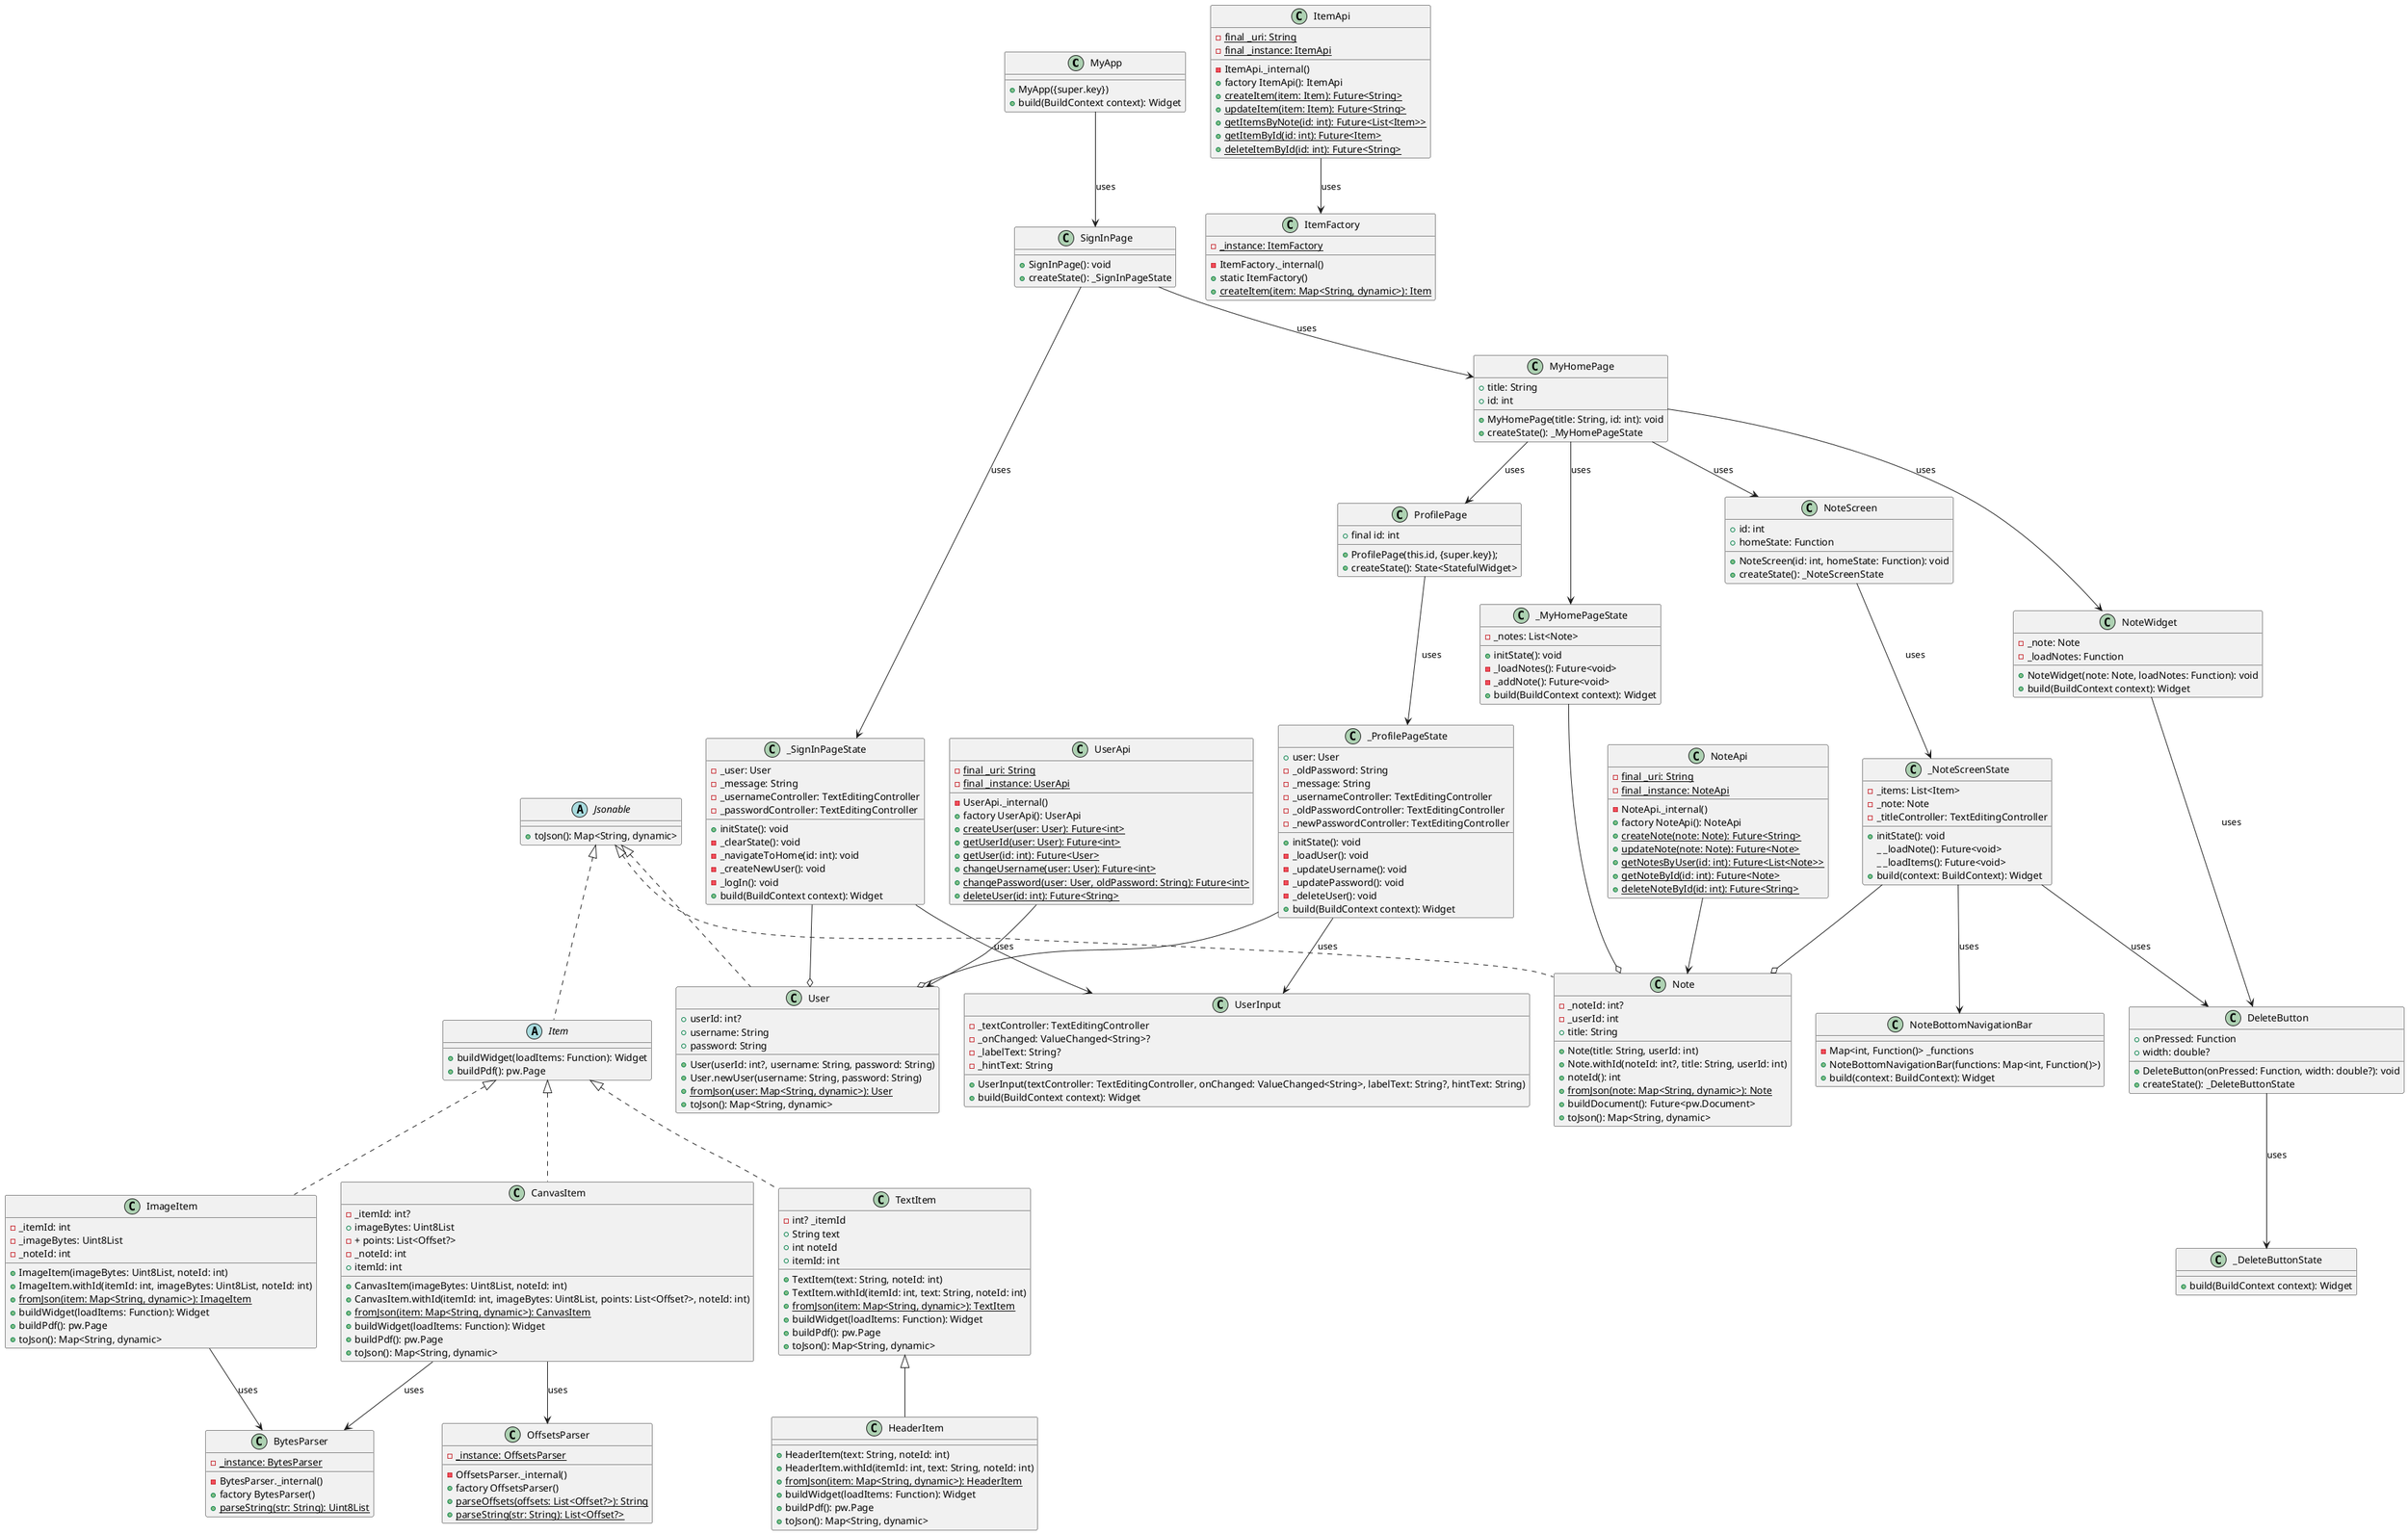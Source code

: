 @startuml

class MyApp {
    + MyApp({super.key})
    + build(BuildContext context): Widget
}

class ItemApi {
    - {static} final _uri: String
    - ItemApi._internal()
    - {static} final _instance: ItemApi
    + factory ItemApi(): ItemApi
    + {static} createItem(item: Item): Future<String>
    + {static} updateItem(item: Item): Future<String>
    + {static} getItemsByNote(id: int): Future<List<Item>>
    + {static} getItemById(id: int): Future<Item>
    + {static} deleteItemById(id: int): Future<String>
}

class NoteApi {
    - {static} final _uri: String
    - NoteApi._internal()
    - {static} final _instance: NoteApi
    + factory NoteApi(): NoteApi
    + {static} createNote(note: Note): Future<String>
    + {static} updateNote(note: Note): Future<Note>
    + {static} getNotesByUser(id: int): Future<List<Note>>
    + {static} getNoteById(id: int): Future<Note>
    + {static} deleteNoteById(id: int): Future<String>
}

class UserApi {
    - {static} final _uri: String
    - UserApi._internal()
    - {static} final _instance: UserApi
    + factory UserApi(): UserApi
    + {static} createUser(user: User): Future<int>
    + {static} getUserId(user: User): Future<int>
    + {static} getUser(id: int): Future<User>
    + {static} changeUsername(user: User): Future<int>
    + {static} changePassword(user: User, oldPassword: String): Future<int>
    + {static} deleteUser(id: int): Future<String>
}

class BytesParser {
  - {static} _instance: BytesParser
  - BytesParser._internal()
  + factory BytesParser()
  + {static} parseString(str: String): Uint8List
}

class ItemFactory {
  - {static} _instance: ItemFactory
  - ItemFactory._internal()
  + static ItemFactory()
  + {static} createItem(item: Map<String, dynamic>): Item
}


class OffsetsParser {
  - {static} _instance: OffsetsParser
  - OffsetsParser._internal()
  + factory OffsetsParser()
  + {static} parseOffsets(offsets: List<Offset?>): String
  + {static} parseString(str: String): List<Offset?>
}


abstract class Jsonable {
    + toJson(): Map<String, dynamic>
}

class User implements Jsonable {
    + userId: int?
    + username: String
    + password: String
    + User(userId: int?, username: String, password: String)
    + User.newUser(username: String, password: String)
    + {static} fromJson(user: Map<String, dynamic>): User
    + toJson(): Map<String, dynamic>
}

class Note implements Jsonable {
    - _noteId: int?
    - _userId: int
    + title: String
    + Note(title: String, userId: int)
    + Note.withId(noteId: int?, title: String, userId: int)
    + noteId(): int
    + {static} fromJson(note: Map<String, dynamic>): Note
    + buildDocument(): Future<pw.Document>
    + toJson(): Map<String, dynamic>
}

abstract class Item implements Jsonable {
    + buildWidget(loadItems: Function): Widget
    + buildPdf(): pw.Page
}

class TextItem implements Item {
    - int? _itemId
    + String text
    + int noteId
    + TextItem(text: String, noteId: int)
    + TextItem.withId(itemId: int, text: String, noteId: int)
    + itemId: int
    + {static} fromJson(item: Map<String, dynamic>): TextItem
    + buildWidget(loadItems: Function): Widget
    + buildPdf(): pw.Page
    + toJson(): Map<String, dynamic>
}

class HeaderItem extends TextItem {
    + HeaderItem(text: String, noteId: int)
    + HeaderItem.withId(itemId: int, text: String, noteId: int)
    + {static} fromJson(item: Map<String, dynamic>): HeaderItem
    + buildWidget(loadItems: Function): Widget
    + buildPdf(): pw.Page
    + toJson(): Map<String, dynamic>
}

class ImageItem implements Item {
    - _itemId: int
    - _imageBytes: Uint8List
    - _noteId: int
    + ImageItem(imageBytes: Uint8List, noteId: int)
    + ImageItem.withId(itemId: int, imageBytes: Uint8List, noteId: int)
    + {static} fromJson(item: Map<String, dynamic>): ImageItem
    + buildWidget(loadItems: Function): Widget
    + buildPdf(): pw.Page
    + toJson(): Map<String, dynamic>
}

class CanvasItem implements Item {
  - _itemId: int?
  + imageBytes: Uint8List
  -+ points: List<Offset?>
  - _noteId: int
  + CanvasItem(imageBytes: Uint8List, noteId: int)
  + CanvasItem.withId(itemId: int, imageBytes: Uint8List, points: List<Offset?>, noteId: int)
  + {static} fromJson(item: Map<String, dynamic>): CanvasItem
  + itemId: int
  + buildWidget(loadItems: Function): Widget
  + buildPdf(): pw.Page
  + toJson(): Map<String, dynamic>
}

class ProfilePage {
    + final id: int
    + ProfilePage(this.id, {super.key});
    + createState(): State<StatefulWidget>
}

class _ProfilePageState {
    + user: User
    - _oldPassword: String
    - _message: String
    - _usernameController: TextEditingController
    - _oldPasswordController: TextEditingController
    - _newPasswordController: TextEditingController
    + initState(): void
    - _loadUser(): void
    - _updateUsername(): void
    - _updatePassword(): void
    - _deleteUser(): void
    + build(BuildContext context): Widget
}

class SignInPage {
    + SignInPage(): void
    + createState(): _SignInPageState
}

class _SignInPageState {
    - _user: User
    - _message: String
    - _usernameController: TextEditingController
    - _passwordController: TextEditingController
    + initState(): void
    - _clearState(): void
    - _navigateToHome(id: int): void
    - _createNewUser(): void
    - _logIn(): void
    + build(BuildContext context): Widget
}

class UserInput {
    - _textController: TextEditingController
    - _onChanged: ValueChanged<String>?
    - _labelText: String?
    - _hintText: String
    + UserInput(textController: TextEditingController, onChanged: ValueChanged<String>, labelText: String?, hintText: String)
    + build(BuildContext context): Widget
}

class MyHomePage {
    + title: String
    + id: int
    + MyHomePage(title: String, id: int): void
    + createState(): _MyHomePageState
}

class _MyHomePageState {
    - _notes: List<Note>
    + initState(): void
    - _loadNotes(): Future<void>
    - _addNote(): Future<void>
    + build(BuildContext context): Widget
}

class DeleteButton {
    + onPressed: Function
    + width: double?
    + DeleteButton(onPressed: Function, width: double?): void
    + createState(): _DeleteButtonState
}

class _DeleteButtonState {
    + build(BuildContext context): Widget
}

class NoteWidget {
    - _note: Note
    - _loadNotes: Function
    + NoteWidget(note: Note, loadNotes: Function): void
    + build(BuildContext context): Widget
}

class NoteScreen {
    + id: int
    + homeState: Function
    + NoteScreen(id: int, homeState: Function): void
    + createState(): _NoteScreenState
}

class _NoteScreenState {
    - _items: List<Item>
    - _note: Note
    - _titleController: TextEditingController
    + initState(): void
    _ _loadNote(): Future<void>
    _ _loadItems(): Future<void>
    + build(context: BuildContext): Widget
}

class NoteBottomNavigationBar {
  - Map<int, Function()> _functions
  + NoteBottomNavigationBar(functions: Map<int, Function()>)
  + build(context: BuildContext): Widget
}

MyApp --> SignInPage :uses
ItemApi --> ItemFactory :uses
CanvasItem --> OffsetsParser :uses
CanvasItem --> BytesParser :uses
ImageItem --> BytesParser :uses
SignInPage --> _SignInPageState :uses
ProfilePage --> _ProfilePageState :uses
_SignInPageState --> UserInput :uses
_ProfilePageState --> UserInput :uses
MyHomePage --> _MyHomePageState :uses
SignInPage --> MyHomePage :uses
MyHomePage --> ProfilePage :uses
MyHomePage --> NoteWidget :uses
MyHomePage --> NoteScreen :uses
NoteWidget --> DeleteButton :uses
NoteScreen --> _NoteScreenState :uses
DeleteButton --> _DeleteButtonState :uses
_NoteScreenState --> NoteBottomNavigationBar :uses
_NoteScreenState --> DeleteButton :uses
_SignInPageState --o User
_ProfilePageState --o User
UserApi --> User
NoteApi --> Note
_MyHomePageState --o Note
_NoteScreenState --o Note

@enduml